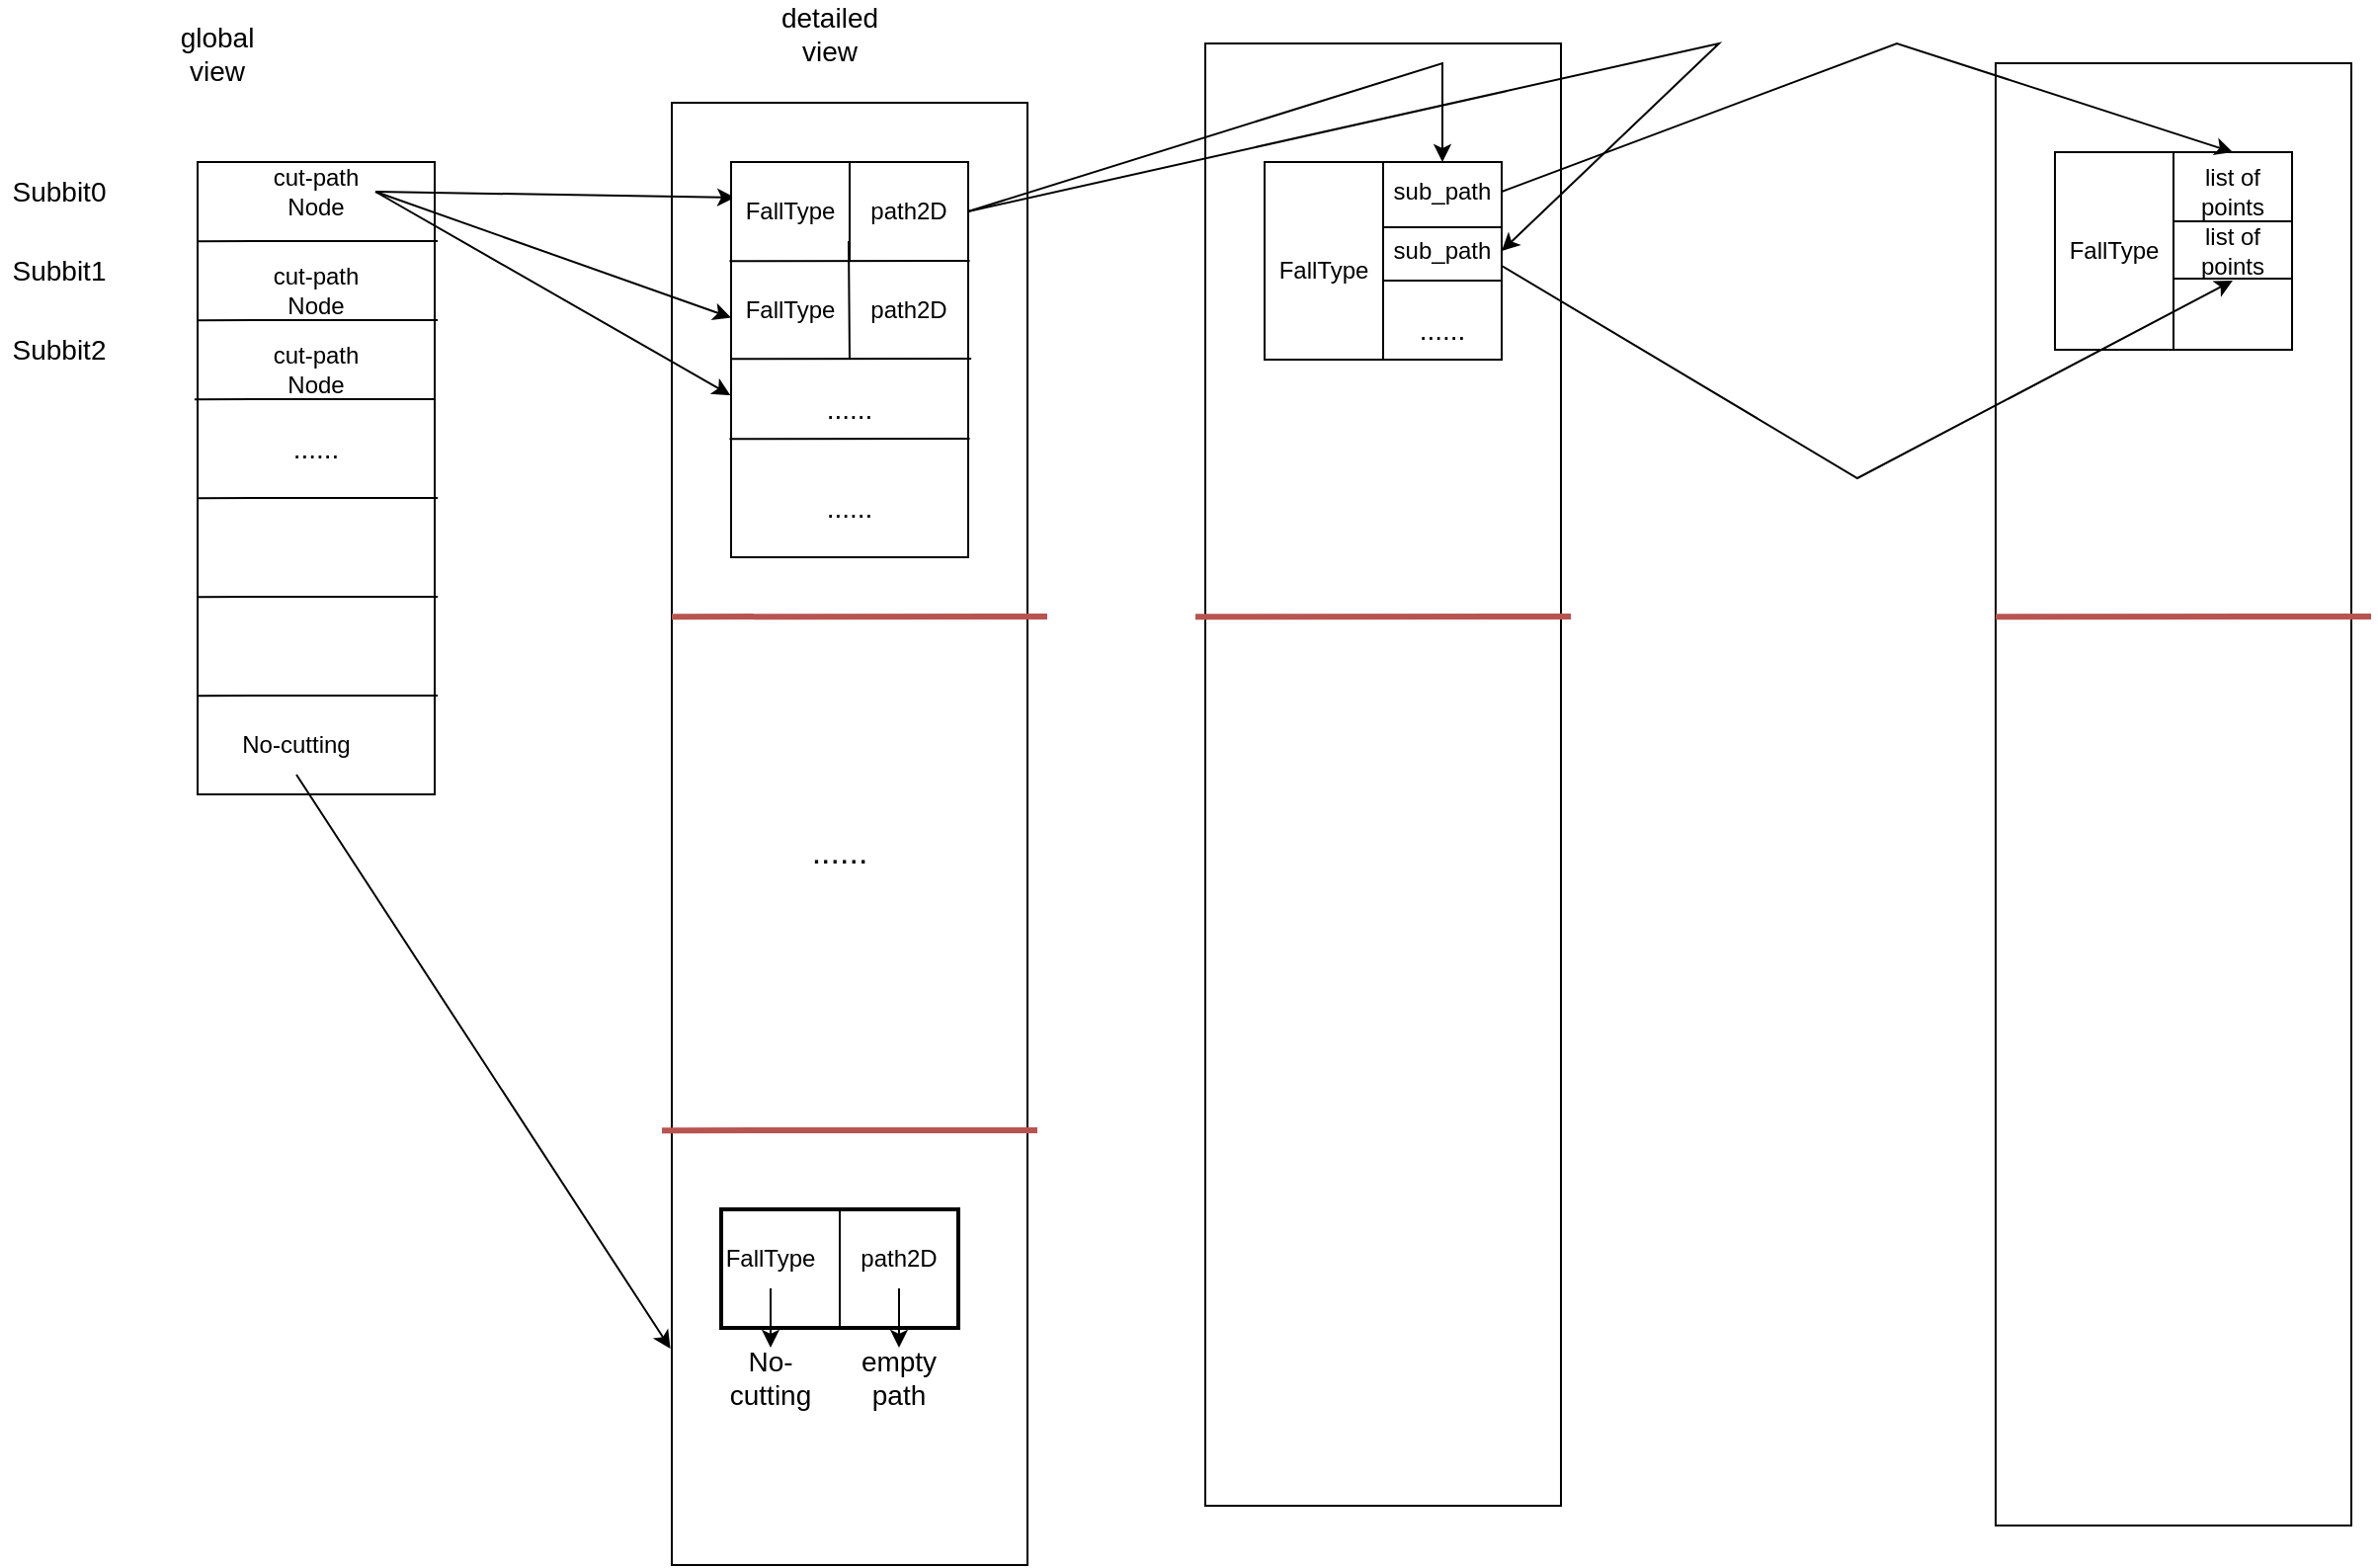 <mxfile version="20.2.3" type="device"><diagram id="Z914Xzmbo-JhARiYzTP0" name="Page-1"><mxGraphModel dx="1038" dy="641" grid="1" gridSize="10" guides="1" tooltips="1" connect="1" arrows="1" fold="1" page="1" pageScale="1" pageWidth="3300" pageHeight="4681" math="0" shadow="0"><root><mxCell id="0"/><mxCell id="1" parent="0"/><mxCell id="NYGWuxkkzjJ9N0vZweH8-2" value="" style="rounded=0;whiteSpace=wrap;html=1;" parent="1" vertex="1"><mxGeometry x="130" y="90" width="120" height="320" as="geometry"/></mxCell><mxCell id="NYGWuxkkzjJ9N0vZweH8-9" value="" style="endArrow=none;html=1;rounded=0;entryX=1.013;entryY=0.156;entryDx=0;entryDy=0;entryPerimeter=0;" parent="1" edge="1"><mxGeometry width="50" height="50" relative="1" as="geometry"><mxPoint x="128.44" y="210.08" as="sourcePoint"/><mxPoint x="250.0" y="210.0" as="targetPoint"/></mxGeometry></mxCell><mxCell id="NYGWuxkkzjJ9N0vZweH8-10" value="" style="endArrow=none;html=1;rounded=0;entryX=1.013;entryY=0.156;entryDx=0;entryDy=0;entryPerimeter=0;" parent="1" edge="1"><mxGeometry width="50" height="50" relative="1" as="geometry"><mxPoint x="130" y="260.08" as="sourcePoint"/><mxPoint x="251.56" y="260.0" as="targetPoint"/></mxGeometry></mxCell><mxCell id="NYGWuxkkzjJ9N0vZweH8-11" value="" style="endArrow=none;html=1;rounded=0;entryX=1.013;entryY=0.156;entryDx=0;entryDy=0;entryPerimeter=0;" parent="1" edge="1"><mxGeometry width="50" height="50" relative="1" as="geometry"><mxPoint x="130" y="310.08" as="sourcePoint"/><mxPoint x="251.56" y="310" as="targetPoint"/></mxGeometry></mxCell><mxCell id="NYGWuxkkzjJ9N0vZweH8-12" value="" style="endArrow=none;html=1;rounded=0;entryX=1.013;entryY=0.156;entryDx=0;entryDy=0;entryPerimeter=0;" parent="1" edge="1"><mxGeometry width="50" height="50" relative="1" as="geometry"><mxPoint x="130" y="360.08" as="sourcePoint"/><mxPoint x="251.56" y="360" as="targetPoint"/></mxGeometry></mxCell><mxCell id="NYGWuxkkzjJ9N0vZweH8-13" value="" style="endArrow=none;html=1;rounded=0;entryX=1.013;entryY=0.156;entryDx=0;entryDy=0;entryPerimeter=0;" parent="1" edge="1"><mxGeometry width="50" height="50" relative="1" as="geometry"><mxPoint x="130" y="170.08" as="sourcePoint"/><mxPoint x="251.56" y="170.0" as="targetPoint"/></mxGeometry></mxCell><mxCell id="NYGWuxkkzjJ9N0vZweH8-14" value="" style="endArrow=none;html=1;rounded=0;entryX=1.013;entryY=0.156;entryDx=0;entryDy=0;entryPerimeter=0;" parent="1" edge="1"><mxGeometry width="50" height="50" relative="1" as="geometry"><mxPoint x="130" y="130.08" as="sourcePoint"/><mxPoint x="251.56" y="130.0" as="targetPoint"/></mxGeometry></mxCell><mxCell id="NYGWuxkkzjJ9N0vZweH8-27" style="rounded=0;orthogonalLoop=1;jettySize=auto;html=1;exitX=1;exitY=0.5;exitDx=0;exitDy=0;entryX=0.017;entryY=0.09;entryDx=0;entryDy=0;entryPerimeter=0;" parent="1" source="NYGWuxkkzjJ9N0vZweH8-15" target="NYGWuxkkzjJ9N0vZweH8-18" edge="1"><mxGeometry relative="1" as="geometry"/></mxCell><mxCell id="NYGWuxkkzjJ9N0vZweH8-28" style="edgeStyle=none;rounded=0;orthogonalLoop=1;jettySize=auto;html=1;exitX=1;exitY=0.5;exitDx=0;exitDy=0;" parent="1" source="NYGWuxkkzjJ9N0vZweH8-15" target="NYGWuxkkzjJ9N0vZweH8-18" edge="1"><mxGeometry relative="1" as="geometry"/></mxCell><mxCell id="NYGWuxkkzjJ9N0vZweH8-29" style="edgeStyle=none;rounded=0;orthogonalLoop=1;jettySize=auto;html=1;exitX=1;exitY=0.5;exitDx=0;exitDy=0;entryX=-0.003;entryY=0.59;entryDx=0;entryDy=0;entryPerimeter=0;" parent="1" source="NYGWuxkkzjJ9N0vZweH8-15" target="NYGWuxkkzjJ9N0vZweH8-18" edge="1"><mxGeometry relative="1" as="geometry"/></mxCell><mxCell id="NYGWuxkkzjJ9N0vZweH8-15" value="cut-path Node" style="text;html=1;strokeColor=none;fillColor=none;align=center;verticalAlign=middle;whiteSpace=wrap;rounded=0;" parent="1" vertex="1"><mxGeometry x="160" y="90" width="60" height="30" as="geometry"/></mxCell><mxCell id="NYGWuxkkzjJ9N0vZweH8-16" value="cut-path Node" style="text;html=1;strokeColor=none;fillColor=none;align=center;verticalAlign=middle;whiteSpace=wrap;rounded=0;" parent="1" vertex="1"><mxGeometry x="160" y="140" width="60" height="30" as="geometry"/></mxCell><mxCell id="NYGWuxkkzjJ9N0vZweH8-17" value="cut-path Node" style="text;html=1;strokeColor=none;fillColor=none;align=center;verticalAlign=middle;whiteSpace=wrap;rounded=0;" parent="1" vertex="1"><mxGeometry x="160" y="180" width="60" height="30" as="geometry"/></mxCell><mxCell id="NYGWuxkkzjJ9N0vZweH8-18" value="" style="rounded=0;whiteSpace=wrap;html=1;" parent="1" vertex="1"><mxGeometry x="400" y="90" width="120" height="200" as="geometry"/></mxCell><mxCell id="NYGWuxkkzjJ9N0vZweH8-19" style="edgeStyle=orthogonalEdgeStyle;rounded=0;orthogonalLoop=1;jettySize=auto;html=1;exitX=0.5;exitY=1;exitDx=0;exitDy=0;" parent="1" source="NYGWuxkkzjJ9N0vZweH8-18" target="NYGWuxkkzjJ9N0vZweH8-18" edge="1"><mxGeometry relative="1" as="geometry"/></mxCell><mxCell id="NYGWuxkkzjJ9N0vZweH8-23" value="" style="endArrow=none;html=1;rounded=0;entryX=1.013;entryY=0.156;entryDx=0;entryDy=0;entryPerimeter=0;" parent="1" edge="1"><mxGeometry width="50" height="50" relative="1" as="geometry"><mxPoint x="399.22" y="140.08" as="sourcePoint"/><mxPoint x="520.78" y="140" as="targetPoint"/></mxGeometry></mxCell><mxCell id="NYGWuxkkzjJ9N0vZweH8-24" value="" style="endArrow=none;html=1;rounded=0;entryX=1.013;entryY=0.156;entryDx=0;entryDy=0;entryPerimeter=0;" parent="1" edge="1"><mxGeometry width="50" height="50" relative="1" as="geometry"><mxPoint x="400.0" y="189.58" as="sourcePoint"/><mxPoint x="521.56" y="189.5" as="targetPoint"/></mxGeometry></mxCell><mxCell id="NYGWuxkkzjJ9N0vZweH8-25" value="" style="endArrow=none;html=1;rounded=0;entryX=1.013;entryY=0.156;entryDx=0;entryDy=0;entryPerimeter=0;" parent="1" edge="1"><mxGeometry width="50" height="50" relative="1" as="geometry"><mxPoint x="399.22" y="230.08" as="sourcePoint"/><mxPoint x="520.78" y="230" as="targetPoint"/></mxGeometry></mxCell><mxCell id="NYGWuxkkzjJ9N0vZweH8-30" value="" style="rounded=0;whiteSpace=wrap;html=1;fillColor=none;" parent="1" vertex="1"><mxGeometry x="370" y="60" width="180" height="740" as="geometry"/></mxCell><mxCell id="NYGWuxkkzjJ9N0vZweH8-31" value="" style="endArrow=none;html=1;rounded=0;fillColor=#f8cecc;strokeColor=#b85450;strokeWidth=3;" parent="1" edge="1"><mxGeometry width="50" height="50" relative="1" as="geometry"><mxPoint x="370" y="320.08" as="sourcePoint"/><mxPoint x="560" y="320" as="targetPoint"/></mxGeometry></mxCell><mxCell id="NYGWuxkkzjJ9N0vZweH8-33" value="" style="endArrow=none;html=1;rounded=0;fillColor=#f8cecc;strokeColor=#b85450;strokeWidth=3;" parent="1" edge="1"><mxGeometry width="50" height="50" relative="1" as="geometry"><mxPoint x="365" y="580.08" as="sourcePoint"/><mxPoint x="555" y="580" as="targetPoint"/></mxGeometry></mxCell><mxCell id="NYGWuxkkzjJ9N0vZweH8-36" value="" style="endArrow=none;html=1;rounded=0;strokeWidth=1;" parent="1" edge="1"><mxGeometry width="50" height="50" relative="1" as="geometry"><mxPoint x="460" y="90" as="sourcePoint"/><mxPoint x="460" y="90" as="targetPoint"/><Array as="points"><mxPoint x="460" y="140"/></Array></mxGeometry></mxCell><mxCell id="NYGWuxkkzjJ9N0vZweH8-37" value="" style="endArrow=none;html=1;rounded=0;strokeWidth=1;" parent="1" edge="1"><mxGeometry width="50" height="50" relative="1" as="geometry"><mxPoint x="459.5" y="130" as="sourcePoint"/><mxPoint x="459.5" y="130" as="targetPoint"/><Array as="points"><mxPoint x="460" y="190"/></Array></mxGeometry></mxCell><mxCell id="NYGWuxkkzjJ9N0vZweH8-38" value="FallType" style="text;html=1;strokeColor=none;fillColor=none;align=center;verticalAlign=middle;whiteSpace=wrap;rounded=0;" parent="1" vertex="1"><mxGeometry x="400" y="100" width="60" height="30" as="geometry"/></mxCell><mxCell id="We8ygjWGQCJa-wu9eIyW-14" style="rounded=0;orthogonalLoop=1;jettySize=auto;html=1;exitX=1;exitY=0.5;exitDx=0;exitDy=0;entryX=0.5;entryY=0;entryDx=0;entryDy=0;" edge="1" parent="1" source="NYGWuxkkzjJ9N0vZweH8-39" target="We8ygjWGQCJa-wu9eIyW-10"><mxGeometry relative="1" as="geometry"><mxPoint x="740" y="105" as="targetPoint"/><Array as="points"><mxPoint x="760" y="40"/></Array></mxGeometry></mxCell><mxCell id="We8ygjWGQCJa-wu9eIyW-15" style="edgeStyle=none;rounded=0;orthogonalLoop=1;jettySize=auto;html=1;exitX=1;exitY=0.5;exitDx=0;exitDy=0;entryX=1;entryY=0.5;entryDx=0;entryDy=0;" edge="1" parent="1" source="NYGWuxkkzjJ9N0vZweH8-39" target="We8ygjWGQCJa-wu9eIyW-11"><mxGeometry relative="1" as="geometry"><Array as="points"><mxPoint x="900" y="30"/></Array></mxGeometry></mxCell><mxCell id="NYGWuxkkzjJ9N0vZweH8-39" value="path2D" style="text;html=1;strokeColor=none;fillColor=none;align=center;verticalAlign=middle;whiteSpace=wrap;rounded=0;" parent="1" vertex="1"><mxGeometry x="460" y="100" width="60" height="30" as="geometry"/></mxCell><mxCell id="NYGWuxkkzjJ9N0vZweH8-43" value="FallType" style="text;html=1;strokeColor=none;fillColor=none;align=center;verticalAlign=middle;whiteSpace=wrap;rounded=0;" parent="1" vertex="1"><mxGeometry x="400" y="150" width="60" height="30" as="geometry"/></mxCell><mxCell id="NYGWuxkkzjJ9N0vZweH8-44" value="path2D" style="text;html=1;strokeColor=none;fillColor=none;align=center;verticalAlign=middle;whiteSpace=wrap;rounded=0;" parent="1" vertex="1"><mxGeometry x="460" y="150" width="60" height="30" as="geometry"/></mxCell><mxCell id="NYGWuxkkzjJ9N0vZweH8-45" value="&lt;font style=&quot;font-size: 14px;&quot;&gt;......&lt;/font&gt;" style="text;html=1;strokeColor=none;fillColor=none;align=center;verticalAlign=middle;whiteSpace=wrap;rounded=0;" parent="1" vertex="1"><mxGeometry x="430" y="200" width="60" height="30" as="geometry"/></mxCell><mxCell id="NYGWuxkkzjJ9N0vZweH8-46" value="&lt;font style=&quot;font-size: 14px;&quot;&gt;......&lt;/font&gt;" style="text;html=1;strokeColor=none;fillColor=none;align=center;verticalAlign=middle;whiteSpace=wrap;rounded=0;" parent="1" vertex="1"><mxGeometry x="430" y="250" width="60" height="30" as="geometry"/></mxCell><mxCell id="NYGWuxkkzjJ9N0vZweH8-47" value="&lt;font style=&quot;font-size: 14px;&quot;&gt;......&lt;/font&gt;" style="text;html=1;strokeColor=none;fillColor=none;align=center;verticalAlign=middle;whiteSpace=wrap;rounded=0;" parent="1" vertex="1"><mxGeometry x="160" y="220" width="60" height="30" as="geometry"/></mxCell><mxCell id="NYGWuxkkzjJ9N0vZweH8-48" value="&lt;p style=&quot;line-height: 1.7;&quot;&gt;&lt;font style=&quot;font-size: 17px;&quot;&gt;......&lt;/font&gt;&lt;/p&gt;" style="text;html=1;strokeColor=none;fillColor=none;align=center;verticalAlign=middle;whiteSpace=wrap;rounded=0;strokeWidth=2;perimeterSpacing=1;" parent="1" vertex="1"><mxGeometry x="350" y="360" width="210" height="160" as="geometry"/></mxCell><mxCell id="NYGWuxkkzjJ9N0vZweH8-49" value="global view" style="text;html=1;strokeColor=none;fillColor=none;align=center;verticalAlign=middle;whiteSpace=wrap;rounded=0;fontSize=14;" parent="1" vertex="1"><mxGeometry x="110" y="20" width="60" height="30" as="geometry"/></mxCell><mxCell id="NYGWuxkkzjJ9N0vZweH8-50" value="detailed view" style="text;html=1;strokeColor=none;fillColor=none;align=center;verticalAlign=middle;whiteSpace=wrap;rounded=0;fontSize=14;" parent="1" vertex="1"><mxGeometry x="420" y="10" width="60" height="30" as="geometry"/></mxCell><mxCell id="NYGWuxkkzjJ9N0vZweH8-51" value="Subbit0" style="text;html=1;strokeColor=none;fillColor=none;align=center;verticalAlign=middle;whiteSpace=wrap;rounded=0;fontSize=14;" parent="1" vertex="1"><mxGeometry x="30" y="90" width="60" height="30" as="geometry"/></mxCell><mxCell id="NYGWuxkkzjJ9N0vZweH8-52" value="Subbit1" style="text;html=1;strokeColor=none;fillColor=none;align=center;verticalAlign=middle;whiteSpace=wrap;rounded=0;fontSize=14;" parent="1" vertex="1"><mxGeometry x="30" y="130" width="60" height="30" as="geometry"/></mxCell><mxCell id="NYGWuxkkzjJ9N0vZweH8-53" value="Subbit2" style="text;html=1;strokeColor=none;fillColor=none;align=center;verticalAlign=middle;whiteSpace=wrap;rounded=0;fontSize=14;" parent="1" vertex="1"><mxGeometry x="30" y="170" width="60" height="30" as="geometry"/></mxCell><mxCell id="NYGWuxkkzjJ9N0vZweH8-55" style="edgeStyle=none;rounded=0;orthogonalLoop=1;jettySize=auto;html=1;exitX=0.5;exitY=1;exitDx=0;exitDy=0;entryX=-0.004;entryY=0.852;entryDx=0;entryDy=0;entryPerimeter=0;fontSize=14;strokeWidth=1;" parent="1" source="NYGWuxkkzjJ9N0vZweH8-54" target="NYGWuxkkzjJ9N0vZweH8-30" edge="1"><mxGeometry relative="1" as="geometry"/></mxCell><mxCell id="NYGWuxkkzjJ9N0vZweH8-54" value="No-cutting" style="text;html=1;strokeColor=none;fillColor=none;align=center;verticalAlign=middle;whiteSpace=wrap;rounded=0;" parent="1" vertex="1"><mxGeometry x="150" y="370" width="60" height="30" as="geometry"/></mxCell><mxCell id="NYGWuxkkzjJ9N0vZweH8-56" value="" style="rounded=0;whiteSpace=wrap;html=1;fontSize=14;strokeWidth=2;fillColor=none;" parent="1" vertex="1"><mxGeometry x="395" y="620" width="120" height="60" as="geometry"/></mxCell><mxCell id="NYGWuxkkzjJ9N0vZweH8-57" value="" style="endArrow=none;html=1;rounded=0;fontSize=14;strokeWidth=1;entryX=0.5;entryY=0;entryDx=0;entryDy=0;exitX=0.5;exitY=1;exitDx=0;exitDy=0;" parent="1" source="NYGWuxkkzjJ9N0vZweH8-56" target="NYGWuxkkzjJ9N0vZweH8-56" edge="1"><mxGeometry width="50" height="50" relative="1" as="geometry"><mxPoint x="420" y="680" as="sourcePoint"/><mxPoint x="470" y="630" as="targetPoint"/></mxGeometry></mxCell><mxCell id="NYGWuxkkzjJ9N0vZweH8-58" value="&lt;span style=&quot;color: rgba(0, 0, 0, 0); font-family: monospace; font-size: 0px; text-align: start;&quot;&gt;%3CmxGraphModel%3E%3Croot%3E%3CmxCell%20id%3D%220%22%2F%3E%3CmxCell%20id%3D%221%22%20parent%3D%220%22%2F%3E%3CmxCell%20id%3D%222%22%20value%3D%22FallType%22%20style%3D%22text%3Bhtml%3D1%3BstrokeColor%3Dnone%3BfillColor%3Dnone%3Balign%3Dcenter%3BverticalAlign%3Dmiddle%3BwhiteSpace%3Dwrap%3Brounded%3D0%3B%22%20vertex%3D%221%22%20parent%3D%221%22%3E%3CmxGeometry%20x%3D%22400%22%20y%3D%22100%22%20width%3D%2260%22%20height%3D%2230%22%20as%3D%22geometry%22%2F%3E%3C%2FmxCell%3E%3C%2Froot%3E%3C%2FmxGraphModel%3E&lt;/span&gt;&lt;span style=&quot;color: rgba(0, 0, 0, 0); font-family: monospace; font-size: 0px; text-align: start;&quot;&gt;%3CmxGraphModel%3E%3Croot%3E%3CmxCell%20id%3D%220%22%2F%3E%3CmxCell%20id%3D%221%22%20parent%3D%220%22%2F%3E%3CmxCell%20id%3D%222%22%20value%3D%22FallType%22%20style%3D%22text%3Bhtml%3D1%3BstrokeColor%3Dnone%3BfillColor%3Dnone%3Balign%3Dcenter%3BverticalAlign%3Dmiddle%3BwhiteSpace%3Dwrap%3Brounded%3D0%3B%22%20vertex%3D%221%22%20parent%3D%221%22%3E%3CmxGeometry%20x%3D%22400%22%20y%3D%22100%22%20width%3D%2260%22%20height%3D%2230%22%20as%3D%22geometry%22%2F%3E%3C%2FmxCell%3E%3C%2Froot%3E%3C%2FmxGraphModel%3E&lt;/span&gt;" style="text;html=1;strokeColor=none;fillColor=none;align=center;verticalAlign=middle;whiteSpace=wrap;rounded=0;" parent="1" vertex="1"><mxGeometry x="390" y="630" width="60" height="30" as="geometry"/></mxCell><mxCell id="NYGWuxkkzjJ9N0vZweH8-63" style="edgeStyle=none;rounded=0;orthogonalLoop=1;jettySize=auto;html=1;exitX=0.5;exitY=1;exitDx=0;exitDy=0;entryX=0.5;entryY=0;entryDx=0;entryDy=0;fontSize=14;strokeWidth=1;" parent="1" source="NYGWuxkkzjJ9N0vZweH8-59" target="NYGWuxkkzjJ9N0vZweH8-61" edge="1"><mxGeometry relative="1" as="geometry"/></mxCell><mxCell id="NYGWuxkkzjJ9N0vZweH8-59" value="FallType" style="text;html=1;strokeColor=none;fillColor=none;align=center;verticalAlign=middle;whiteSpace=wrap;rounded=0;" parent="1" vertex="1"><mxGeometry x="390" y="630" width="60" height="30" as="geometry"/></mxCell><mxCell id="NYGWuxkkzjJ9N0vZweH8-64" style="edgeStyle=none;rounded=0;orthogonalLoop=1;jettySize=auto;html=1;exitX=0.5;exitY=1;exitDx=0;exitDy=0;entryX=0.5;entryY=0;entryDx=0;entryDy=0;fontSize=14;strokeWidth=1;" parent="1" source="NYGWuxkkzjJ9N0vZweH8-60" target="NYGWuxkkzjJ9N0vZweH8-62" edge="1"><mxGeometry relative="1" as="geometry"/></mxCell><mxCell id="NYGWuxkkzjJ9N0vZweH8-60" value="path2D" style="text;html=1;strokeColor=none;fillColor=none;align=center;verticalAlign=middle;whiteSpace=wrap;rounded=0;" parent="1" vertex="1"><mxGeometry x="455" y="630" width="60" height="30" as="geometry"/></mxCell><mxCell id="NYGWuxkkzjJ9N0vZweH8-61" value="No-cutting" style="text;html=1;strokeColor=none;fillColor=none;align=center;verticalAlign=middle;whiteSpace=wrap;rounded=0;fontSize=14;" parent="1" vertex="1"><mxGeometry x="390" y="690" width="60" height="30" as="geometry"/></mxCell><mxCell id="NYGWuxkkzjJ9N0vZweH8-62" value="empty path" style="text;html=1;strokeColor=none;fillColor=none;align=center;verticalAlign=middle;whiteSpace=wrap;rounded=0;fontSize=14;" parent="1" vertex="1"><mxGeometry x="455" y="690" width="60" height="30" as="geometry"/></mxCell><mxCell id="We8ygjWGQCJa-wu9eIyW-2" value="" style="rounded=0;whiteSpace=wrap;html=1;fillColor=none;" vertex="1" parent="1"><mxGeometry x="640" y="30" width="180" height="740" as="geometry"/></mxCell><mxCell id="We8ygjWGQCJa-wu9eIyW-3" value="" style="endArrow=none;html=1;rounded=0;fillColor=#f8cecc;strokeColor=#b85450;strokeWidth=3;" edge="1" parent="1"><mxGeometry width="50" height="50" relative="1" as="geometry"><mxPoint x="635" y="320.08" as="sourcePoint"/><mxPoint x="825" y="320" as="targetPoint"/></mxGeometry></mxCell><mxCell id="We8ygjWGQCJa-wu9eIyW-4" value="" style="rounded=0;whiteSpace=wrap;html=1;fillColor=default;" vertex="1" parent="1"><mxGeometry x="670" y="90" width="120" height="100" as="geometry"/></mxCell><mxCell id="We8ygjWGQCJa-wu9eIyW-5" value="" style="endArrow=none;html=1;rounded=0;entryX=0.5;entryY=0;entryDx=0;entryDy=0;exitX=0.5;exitY=1;exitDx=0;exitDy=0;" edge="1" parent="1" source="We8ygjWGQCJa-wu9eIyW-4" target="We8ygjWGQCJa-wu9eIyW-4"><mxGeometry width="50" height="50" relative="1" as="geometry"><mxPoint x="700" y="140" as="sourcePoint"/><mxPoint x="750" y="90" as="targetPoint"/></mxGeometry></mxCell><mxCell id="We8ygjWGQCJa-wu9eIyW-6" value="FallType" style="text;html=1;strokeColor=none;fillColor=none;align=center;verticalAlign=middle;whiteSpace=wrap;rounded=0;" vertex="1" parent="1"><mxGeometry x="670" y="130" width="60" height="30" as="geometry"/></mxCell><mxCell id="We8ygjWGQCJa-wu9eIyW-8" value="" style="endArrow=none;html=1;rounded=0;" edge="1" parent="1"><mxGeometry width="50" height="50" relative="1" as="geometry"><mxPoint x="730" y="123" as="sourcePoint"/><mxPoint x="790" y="123" as="targetPoint"/></mxGeometry></mxCell><mxCell id="We8ygjWGQCJa-wu9eIyW-9" value="" style="endArrow=none;html=1;rounded=0;" edge="1" parent="1"><mxGeometry width="50" height="50" relative="1" as="geometry"><mxPoint x="730" y="150" as="sourcePoint"/><mxPoint x="790" y="150" as="targetPoint"/></mxGeometry></mxCell><mxCell id="We8ygjWGQCJa-wu9eIyW-25" style="edgeStyle=none;rounded=0;orthogonalLoop=1;jettySize=auto;html=1;exitX=1;exitY=0.5;exitDx=0;exitDy=0;entryX=0.75;entryY=0;entryDx=0;entryDy=0;" edge="1" parent="1" source="We8ygjWGQCJa-wu9eIyW-10" target="We8ygjWGQCJa-wu9eIyW-18"><mxGeometry relative="1" as="geometry"><Array as="points"><mxPoint x="990" y="30"/></Array></mxGeometry></mxCell><mxCell id="We8ygjWGQCJa-wu9eIyW-10" value="sub_path" style="text;html=1;strokeColor=none;fillColor=none;align=center;verticalAlign=middle;whiteSpace=wrap;rounded=0;" vertex="1" parent="1"><mxGeometry x="730" y="90" width="60" height="30" as="geometry"/></mxCell><mxCell id="We8ygjWGQCJa-wu9eIyW-26" style="edgeStyle=none;rounded=0;orthogonalLoop=1;jettySize=auto;html=1;exitX=1;exitY=0.75;exitDx=0;exitDy=0;entryX=0.5;entryY=1;entryDx=0;entryDy=0;" edge="1" parent="1" source="We8ygjWGQCJa-wu9eIyW-11" target="We8ygjWGQCJa-wu9eIyW-24"><mxGeometry relative="1" as="geometry"><Array as="points"><mxPoint x="970" y="250"/></Array></mxGeometry></mxCell><mxCell id="We8ygjWGQCJa-wu9eIyW-11" value="sub_path" style="text;html=1;strokeColor=none;fillColor=none;align=center;verticalAlign=middle;whiteSpace=wrap;rounded=0;" vertex="1" parent="1"><mxGeometry x="730" y="120" width="60" height="30" as="geometry"/></mxCell><mxCell id="We8ygjWGQCJa-wu9eIyW-12" value="&lt;font style=&quot;font-size: 14px;&quot;&gt;......&lt;/font&gt;" style="text;html=1;strokeColor=none;fillColor=none;align=center;verticalAlign=middle;whiteSpace=wrap;rounded=0;" vertex="1" parent="1"><mxGeometry x="730" y="160" width="60" height="30" as="geometry"/></mxCell><mxCell id="We8ygjWGQCJa-wu9eIyW-16" value="" style="rounded=0;whiteSpace=wrap;html=1;fillColor=none;" vertex="1" parent="1"><mxGeometry x="1040" y="40" width="180" height="740" as="geometry"/></mxCell><mxCell id="We8ygjWGQCJa-wu9eIyW-17" value="" style="endArrow=none;html=1;rounded=0;fillColor=#f8cecc;strokeColor=#b85450;strokeWidth=3;" edge="1" parent="1"><mxGeometry width="50" height="50" relative="1" as="geometry"><mxPoint x="1040" y="320.08" as="sourcePoint"/><mxPoint x="1230" y="320" as="targetPoint"/></mxGeometry></mxCell><mxCell id="We8ygjWGQCJa-wu9eIyW-18" value="" style="rounded=0;whiteSpace=wrap;html=1;fillColor=none;" vertex="1" parent="1"><mxGeometry x="1070" y="85" width="120" height="100" as="geometry"/></mxCell><mxCell id="We8ygjWGQCJa-wu9eIyW-19" value="" style="endArrow=none;html=1;rounded=0;entryX=0.5;entryY=0;entryDx=0;entryDy=0;exitX=0.5;exitY=1;exitDx=0;exitDy=0;" edge="1" parent="1" source="We8ygjWGQCJa-wu9eIyW-18" target="We8ygjWGQCJa-wu9eIyW-18"><mxGeometry width="50" height="50" relative="1" as="geometry"><mxPoint x="980" y="200" as="sourcePoint"/><mxPoint x="1030" y="150" as="targetPoint"/></mxGeometry></mxCell><mxCell id="We8ygjWGQCJa-wu9eIyW-20" value="FallType" style="text;html=1;strokeColor=none;fillColor=none;align=center;verticalAlign=middle;whiteSpace=wrap;rounded=0;" vertex="1" parent="1"><mxGeometry x="1070" y="120" width="60" height="30" as="geometry"/></mxCell><mxCell id="We8ygjWGQCJa-wu9eIyW-21" value="" style="endArrow=none;html=1;rounded=0;exitX=1;exitY=0;exitDx=0;exitDy=0;" edge="1" parent="1" source="We8ygjWGQCJa-wu9eIyW-20"><mxGeometry width="50" height="50" relative="1" as="geometry"><mxPoint x="930" y="150" as="sourcePoint"/><mxPoint x="1190" y="120" as="targetPoint"/></mxGeometry></mxCell><mxCell id="We8ygjWGQCJa-wu9eIyW-22" value="" style="endArrow=none;html=1;rounded=0;exitX=1;exitY=0;exitDx=0;exitDy=0;" edge="1" parent="1"><mxGeometry width="50" height="50" relative="1" as="geometry"><mxPoint x="1130" y="149" as="sourcePoint"/><mxPoint x="1190" y="149" as="targetPoint"/></mxGeometry></mxCell><mxCell id="We8ygjWGQCJa-wu9eIyW-23" value="list of points" style="text;html=1;strokeColor=none;fillColor=none;align=center;verticalAlign=middle;whiteSpace=wrap;rounded=0;" vertex="1" parent="1"><mxGeometry x="1130" y="90" width="60" height="30" as="geometry"/></mxCell><mxCell id="We8ygjWGQCJa-wu9eIyW-24" value="list of points" style="text;html=1;strokeColor=none;fillColor=none;align=center;verticalAlign=middle;whiteSpace=wrap;rounded=0;" vertex="1" parent="1"><mxGeometry x="1130" y="120" width="60" height="30" as="geometry"/></mxCell></root></mxGraphModel></diagram></mxfile>